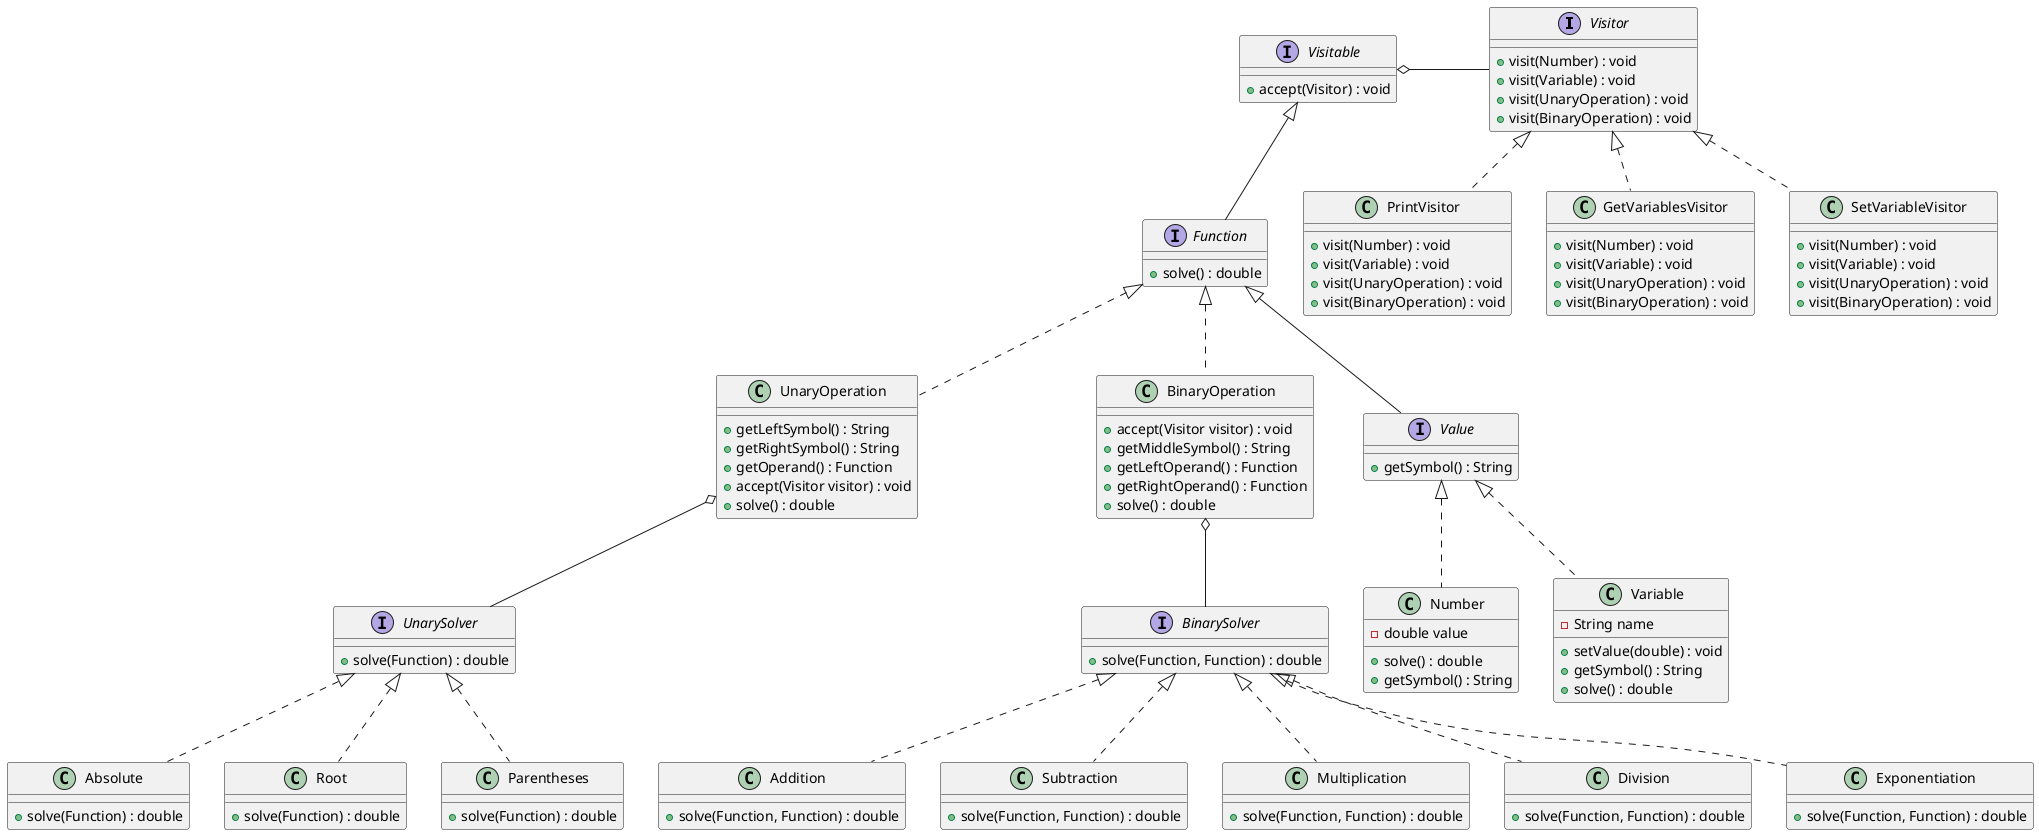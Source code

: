 @startuml
interface Visitor {
    + visit(Number) : void
    + visit(Variable) : void
    + visit(UnaryOperation) : void
    + visit(BinaryOperation) : void
}

class PrintVisitor implements Visitor{
    + visit(Number) : void
    + visit(Variable) : void
    + visit(UnaryOperation) : void
    + visit(BinaryOperation) : void
}

class GetVariablesVisitor implements Visitor{
    + visit(Number) : void
    + visit(Variable) : void
    + visit(UnaryOperation) : void
    + visit(BinaryOperation) : void
}

class SetVariableVisitor implements Visitor{
    + visit(Number) : void
    + visit(Variable) : void
    + visit(UnaryOperation) : void
    + visit(BinaryOperation) : void
}

Visitable o- Visitor

interface Visitable {
    + accept(Visitor) : void
}

interface Function extends Visitable{
    + solve() : double
}

class UnaryOperation implements Function{
    + getLeftSymbol() : String
    + getRightSymbol() : String
    + getOperand() : Function
    + accept(Visitor visitor) : void
    + solve() : double
}

UnaryOperation o-- UnarySolver

interface UnarySolver{
    + solve(Function) : double
}

class Absolute implements UnarySolver{
    + solve(Function) : double
}

class Root implements UnarySolver{
    + solve(Function) : double
}

class Parentheses implements UnarySolver{
    + solve(Function) : double
}

class BinaryOperation implements Function{
    + accept(Visitor visitor) : void
    + getMiddleSymbol() : String
    + getLeftOperand() : Function
    + getRightOperand() : Function
    + solve() : double
}

BinaryOperation o-- BinarySolver

interface BinarySolver{
    + solve(Function, Function) : double
}

class Addition implements BinarySolver{
    + solve(Function, Function) : double
}

class Subtraction implements BinarySolver{
    + solve(Function, Function) : double
}

class Multiplication implements BinarySolver{
    + solve(Function, Function) : double
}

class Division implements BinarySolver{
    + solve(Function, Function) : double
}

class Exponentiation implements BinarySolver{
    + solve(Function, Function) : double
}

interface Value extends Function{
    + getSymbol() : String
}

class Number implements Value{
    -double value
    + solve() : double
    + getSymbol() : String
}

class Variable implements Value{
    - String name
    + setValue(double) : void
    + getSymbol() : String
    + solve() : double
}

@enduml